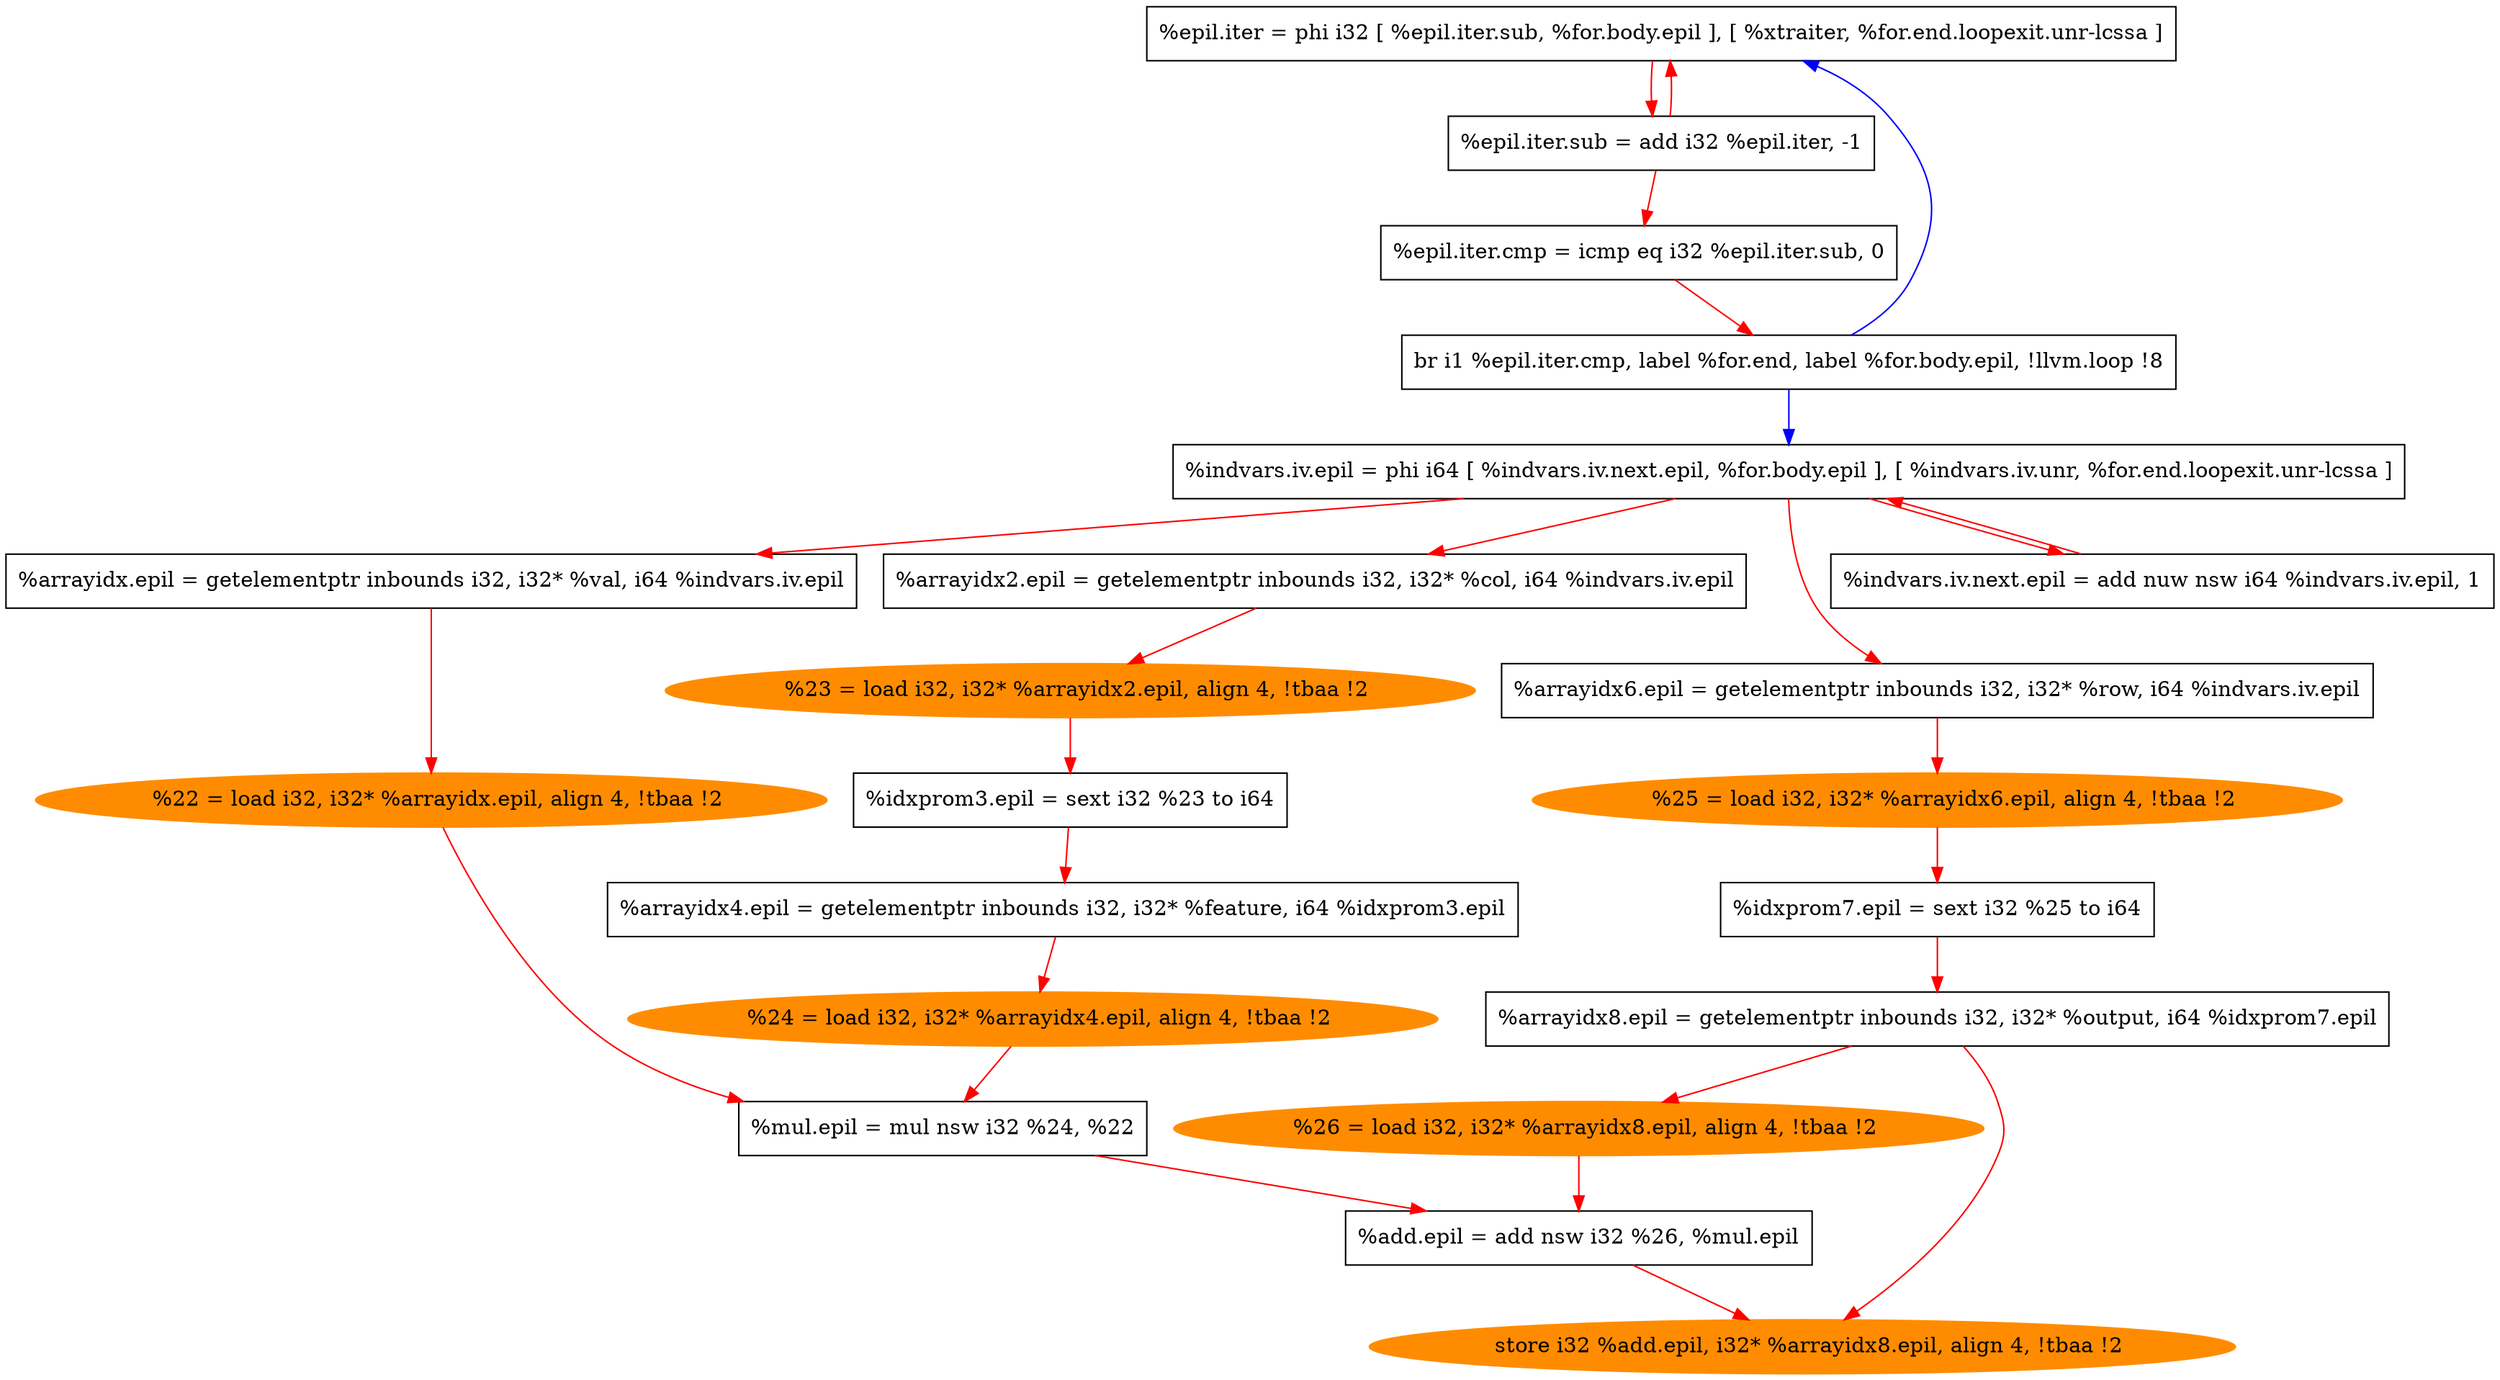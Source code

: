 digraph "DFG for'kernel' function" {
	Node0x6183f771f4a8[shape=record, label="  %epil.iter = phi i32 [ %epil.iter.sub, %for.body.epil ], [ %xtraiter, %for.end.loopexit.unr-lcssa ]"];
	Node0x6183f771fc60[shape=record, label="  %epil.iter.sub = add i32 %epil.iter, -1"];
	Node0x6183f771fcd0[shape=record, label="  %epil.iter.cmp = icmp eq i32 %epil.iter.sub, 0"];
	Node0x6183f771fd58[shape=record, label="  br i1 %epil.iter.cmp, label %for.end, label %for.body.epil, !llvm.loop !8"];
	Node0x6183f771f408[shape=record, label="  %indvars.iv.epil = phi i64 [ %indvars.iv.next.epil, %for.body.epil ], [ %indvars.iv.unr, %for.end.loopexit.unr-lcssa ]"];
	Node0x6183f771f570[shape=record, label="  %arrayidx.epil = getelementptr inbounds i32, i32* %val, i64 %indvars.iv.epil"];
	Node0x6183f771f650[shape=record, label="  %arrayidx2.epil = getelementptr inbounds i32, i32* %col, i64 %indvars.iv.epil"];
	Node0x6183f771f8e0[shape=record, label="  %arrayidx6.epil = getelementptr inbounds i32, i32* %row, i64 %indvars.iv.epil"];
	Node0x6183f771fbf0[shape=record, label="  %indvars.iv.next.epil = add nuw nsw i64 %indvars.iv.epil, 1"];
	Node0x6183f771f5d8[shape=oval, color=darkorange, style=filled, label="  %22 = load i32, i32* %arrayidx.epil, align 4, !tbaa !2"];
	Node0x6183f771f6b8[shape=oval, color=darkorange, style=filled, label="  %23 = load i32, i32* %arrayidx2.epil, align 4, !tbaa !2"];
	Node0x6183f771f948[shape=oval, color=darkorange, style=filled, label="  %25 = load i32, i32* %arrayidx6.epil, align 4, !tbaa !2"];
	Node0x6183f771f718[shape=record, label="  %idxprom3.epil = sext i32 %23 to i64"];
	Node0x6183f771f9a8[shape=record, label="  %idxprom7.epil = sext i32 %25 to i64"];
	Node0x6183f771f790[shape=record, label="  %arrayidx4.epil = getelementptr inbounds i32, i32* %feature, i64 %idxprom3.epil"];
	Node0x6183f771fa20[shape=record, label="  %arrayidx8.epil = getelementptr inbounds i32, i32* %output, i64 %idxprom7.epil"];
	Node0x6183f771f7f8[shape=oval, color=darkorange, style=filled, label="  %24 = load i32, i32* %arrayidx4.epil, align 4, !tbaa !2"];
	Node0x6183f771fa88[shape=oval, color=darkorange, style=filled, label="  %26 = load i32, i32* %arrayidx8.epil, align 4, !tbaa !2"];
	Node0x6183f771f870[shape=record, label="  %mul.epil = mul nsw i32 %24, %22"];
	Node0x6183f771fb00[shape=record, label="  %add.epil = add nsw i32 %26, %mul.epil"];
	Node0x6183f771fb70[shape=oval, color=darkorange, style=filled, label="  store i32 %add.epil, i32* %arrayidx8.epil, align 4, !tbaa !2"];
edge [color=blue]
	Node0x6183f771fd58 -> Node0x6183f771f408
	Node0x6183f771fd58 -> Node0x6183f771f4a8
edge [color=red]
	Node0x6183f771fbf0 -> Node0x6183f771f408
	Node0x6183f771fc60 -> Node0x6183f771f4a8
	Node0x6183f771f408 -> Node0x6183f771f570
	Node0x6183f771f570 -> Node0x6183f771f5d8
	Node0x6183f771f408 -> Node0x6183f771f650
	Node0x6183f771f650 -> Node0x6183f771f6b8
	Node0x6183f771f6b8 -> Node0x6183f771f718
	Node0x6183f771f718 -> Node0x6183f771f790
	Node0x6183f771f790 -> Node0x6183f771f7f8
	Node0x6183f771f7f8 -> Node0x6183f771f870
	Node0x6183f771f5d8 -> Node0x6183f771f870
	Node0x6183f771f408 -> Node0x6183f771f8e0
	Node0x6183f771f8e0 -> Node0x6183f771f948
	Node0x6183f771f948 -> Node0x6183f771f9a8
	Node0x6183f771f9a8 -> Node0x6183f771fa20
	Node0x6183f771fa20 -> Node0x6183f771fa88
	Node0x6183f771fa88 -> Node0x6183f771fb00
	Node0x6183f771f870 -> Node0x6183f771fb00
	Node0x6183f771fb00 -> Node0x6183f771fb70
	Node0x6183f771fa20 -> Node0x6183f771fb70
	Node0x6183f771f408 -> Node0x6183f771fbf0
	Node0x6183f771f4a8 -> Node0x6183f771fc60
	Node0x6183f771fc60 -> Node0x6183f771fcd0
	Node0x6183f771fcd0 -> Node0x6183f771fd58
}
